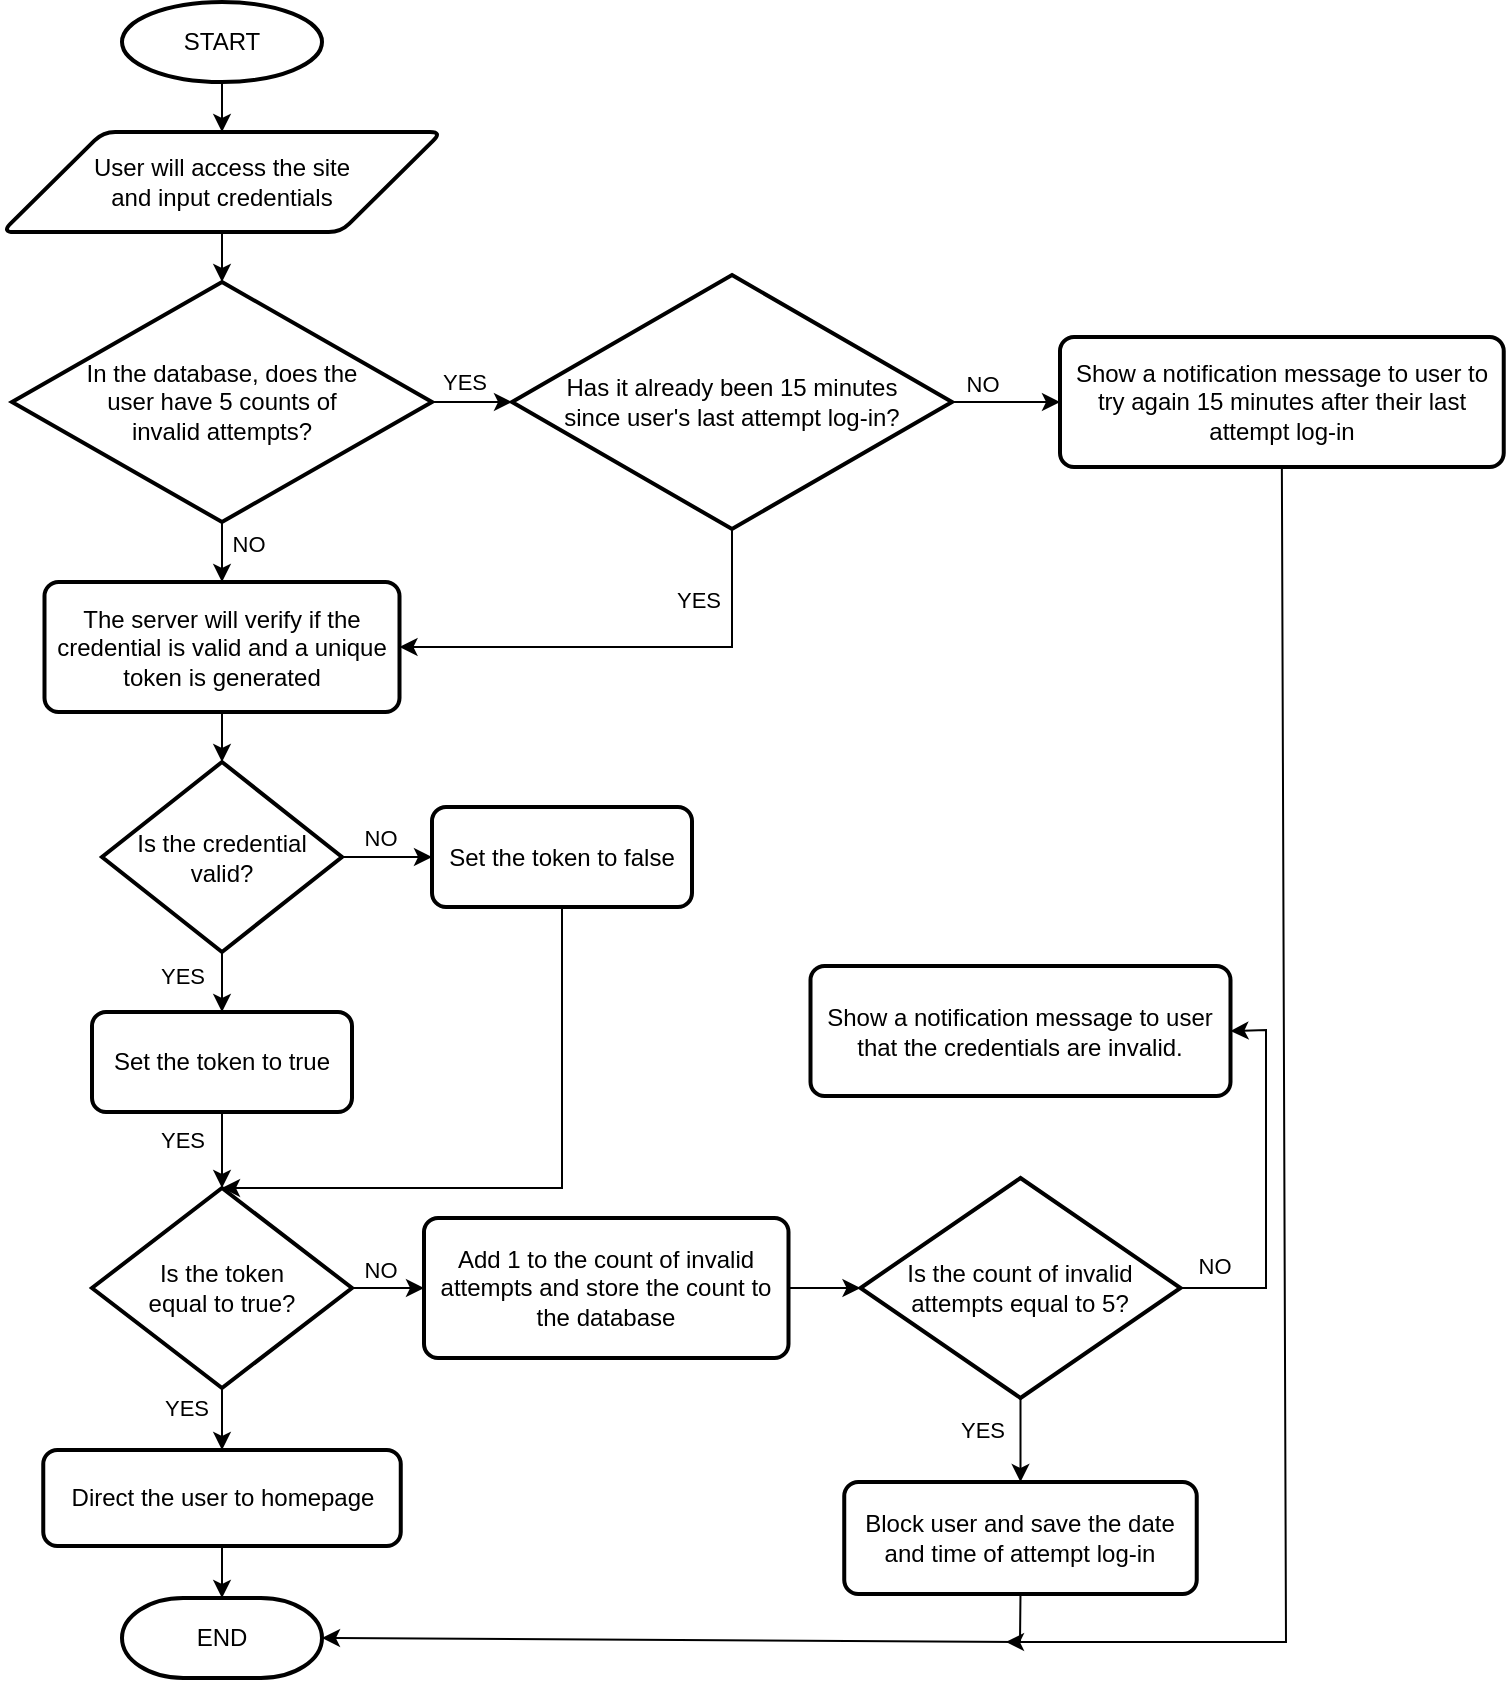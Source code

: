 <mxfile version="21.6.6" type="github">
  <diagram id="C5RBs43oDa-KdzZeNtuy" name="Page-1">
    <mxGraphModel dx="1588" dy="912" grid="1" gridSize="10" guides="1" tooltips="1" connect="1" arrows="1" fold="1" page="1" pageScale="1" pageWidth="827" pageHeight="1169" math="0" shadow="0">
      <root>
        <mxCell id="WIyWlLk6GJQsqaUBKTNV-0" />
        <mxCell id="WIyWlLk6GJQsqaUBKTNV-1" parent="WIyWlLk6GJQsqaUBKTNV-0" />
        <mxCell id="wUK2hvCSEohS9CfLM4ct-8" value="" style="endArrow=classic;html=1;rounded=0;exitX=0.5;exitY=1;exitDx=0;exitDy=0;entryX=0.5;entryY=0;entryDx=0;entryDy=0;" edge="1" parent="WIyWlLk6GJQsqaUBKTNV-1" target="wUK2hvCSEohS9CfLM4ct-32">
          <mxGeometry width="50" height="50" relative="1" as="geometry">
            <mxPoint x="158.0" y="110" as="sourcePoint" />
            <mxPoint x="158.0" y="135" as="targetPoint" />
          </mxGeometry>
        </mxCell>
        <mxCell id="wUK2hvCSEohS9CfLM4ct-11" value="" style="endArrow=classic;html=1;rounded=0;exitX=1;exitY=0.5;exitDx=0;exitDy=0;entryX=0;entryY=0.5;entryDx=0;entryDy=0;exitPerimeter=0;" edge="1" parent="WIyWlLk6GJQsqaUBKTNV-1" source="wUK2hvCSEohS9CfLM4ct-35" target="wUK2hvCSEohS9CfLM4ct-40">
          <mxGeometry width="50" height="50" relative="1" as="geometry">
            <mxPoint x="181.12" y="575" as="sourcePoint" />
            <mxPoint x="228.62" y="575" as="targetPoint" />
          </mxGeometry>
        </mxCell>
        <mxCell id="wUK2hvCSEohS9CfLM4ct-27" value="NO" style="edgeLabel;html=1;align=center;verticalAlign=middle;resizable=0;points=[];" vertex="1" connectable="0" parent="wUK2hvCSEohS9CfLM4ct-11">
          <mxGeometry x="0.366" relative="1" as="geometry">
            <mxPoint x="-12" y="-10" as="offset" />
          </mxGeometry>
        </mxCell>
        <mxCell id="wUK2hvCSEohS9CfLM4ct-15" value="" style="endArrow=classic;html=1;rounded=0;exitX=0.5;exitY=1;exitDx=0;exitDy=0;exitPerimeter=0;entryX=0.5;entryY=0;entryDx=0;entryDy=0;" edge="1" parent="WIyWlLk6GJQsqaUBKTNV-1" source="wUK2hvCSEohS9CfLM4ct-35" target="wUK2hvCSEohS9CfLM4ct-41">
          <mxGeometry width="50" height="50" relative="1" as="geometry">
            <mxPoint x="141.12" y="615" as="sourcePoint" />
            <mxPoint x="141" y="650" as="targetPoint" />
          </mxGeometry>
        </mxCell>
        <mxCell id="wUK2hvCSEohS9CfLM4ct-22" value="YES" style="edgeLabel;html=1;align=center;verticalAlign=middle;resizable=0;points=[];" vertex="1" connectable="0" parent="wUK2hvCSEohS9CfLM4ct-15">
          <mxGeometry x="-0.511" y="-1" relative="1" as="geometry">
            <mxPoint x="-19" y="4" as="offset" />
          </mxGeometry>
        </mxCell>
        <mxCell id="wUK2hvCSEohS9CfLM4ct-29" value="START" style="strokeWidth=2;html=1;shape=mxgraph.flowchart.start_1;whiteSpace=wrap;" vertex="1" parent="WIyWlLk6GJQsqaUBKTNV-1">
          <mxGeometry x="108" y="70" width="100" height="40" as="geometry" />
        </mxCell>
        <mxCell id="wUK2hvCSEohS9CfLM4ct-30" value="END" style="strokeWidth=2;html=1;shape=mxgraph.flowchart.terminator;whiteSpace=wrap;" vertex="1" parent="WIyWlLk6GJQsqaUBKTNV-1">
          <mxGeometry x="108.0" y="868" width="100" height="40" as="geometry" />
        </mxCell>
        <mxCell id="wUK2hvCSEohS9CfLM4ct-32" value="User will access the site&lt;br style=&quot;border-color: var(--border-color);&quot;&gt;and input credentials" style="shape=parallelogram;html=1;strokeWidth=2;perimeter=parallelogramPerimeter;whiteSpace=wrap;rounded=1;arcSize=12;size=0.23;" vertex="1" parent="WIyWlLk6GJQsqaUBKTNV-1">
          <mxGeometry x="48" y="135" width="220" height="50" as="geometry" />
        </mxCell>
        <mxCell id="wUK2hvCSEohS9CfLM4ct-34" value="The server will verify if the credential is valid and a unique token is generated" style="rounded=1;whiteSpace=wrap;html=1;absoluteArcSize=1;arcSize=14;strokeWidth=2;" vertex="1" parent="WIyWlLk6GJQsqaUBKTNV-1">
          <mxGeometry x="69.25" y="360" width="177.5" height="65" as="geometry" />
        </mxCell>
        <mxCell id="wUK2hvCSEohS9CfLM4ct-35" value="Is the credential valid?" style="strokeWidth=2;html=1;shape=mxgraph.flowchart.decision;whiteSpace=wrap;" vertex="1" parent="WIyWlLk6GJQsqaUBKTNV-1">
          <mxGeometry x="98" y="450" width="120" height="95" as="geometry" />
        </mxCell>
        <mxCell id="wUK2hvCSEohS9CfLM4ct-37" value="Is the token &lt;br&gt;equal to true?" style="strokeWidth=2;html=1;shape=mxgraph.flowchart.decision;whiteSpace=wrap;" vertex="1" parent="WIyWlLk6GJQsqaUBKTNV-1">
          <mxGeometry x="93" y="663" width="130" height="100" as="geometry" />
        </mxCell>
        <mxCell id="wUK2hvCSEohS9CfLM4ct-38" value="Direct the user to homepage" style="rounded=1;whiteSpace=wrap;html=1;absoluteArcSize=1;arcSize=14;strokeWidth=2;" vertex="1" parent="WIyWlLk6GJQsqaUBKTNV-1">
          <mxGeometry x="68.63" y="794" width="178.75" height="48" as="geometry" />
        </mxCell>
        <mxCell id="wUK2hvCSEohS9CfLM4ct-39" value="Add 1 to the count of invalid attempts and store the count to the database" style="rounded=1;whiteSpace=wrap;html=1;absoluteArcSize=1;arcSize=14;strokeWidth=2;" vertex="1" parent="WIyWlLk6GJQsqaUBKTNV-1">
          <mxGeometry x="259" y="678" width="182.25" height="70" as="geometry" />
        </mxCell>
        <mxCell id="wUK2hvCSEohS9CfLM4ct-40" value="Set the token to false" style="rounded=1;whiteSpace=wrap;html=1;absoluteArcSize=1;arcSize=14;strokeWidth=2;" vertex="1" parent="WIyWlLk6GJQsqaUBKTNV-1">
          <mxGeometry x="263" y="472.5" width="130" height="50" as="geometry" />
        </mxCell>
        <mxCell id="wUK2hvCSEohS9CfLM4ct-41" value="Set the token to true" style="rounded=1;whiteSpace=wrap;html=1;absoluteArcSize=1;arcSize=14;strokeWidth=2;" vertex="1" parent="WIyWlLk6GJQsqaUBKTNV-1">
          <mxGeometry x="93" y="575" width="130" height="50" as="geometry" />
        </mxCell>
        <mxCell id="wUK2hvCSEohS9CfLM4ct-42" value="Is the count of invalid attempts equal to 5?" style="strokeWidth=2;html=1;shape=mxgraph.flowchart.decision;whiteSpace=wrap;" vertex="1" parent="WIyWlLk6GJQsqaUBKTNV-1">
          <mxGeometry x="477.25" y="658" width="160" height="110" as="geometry" />
        </mxCell>
        <mxCell id="wUK2hvCSEohS9CfLM4ct-43" value="Block user and save the date and time of attempt log-in" style="rounded=1;whiteSpace=wrap;html=1;absoluteArcSize=1;arcSize=14;strokeWidth=2;" vertex="1" parent="WIyWlLk6GJQsqaUBKTNV-1">
          <mxGeometry x="469.12" y="810" width="176.25" height="56" as="geometry" />
        </mxCell>
        <mxCell id="wUK2hvCSEohS9CfLM4ct-46" value="In the database, does the &lt;br&gt;user have 5 counts of &lt;br&gt;invalid attempts?" style="strokeWidth=2;html=1;shape=mxgraph.flowchart.decision;whiteSpace=wrap;" vertex="1" parent="WIyWlLk6GJQsqaUBKTNV-1">
          <mxGeometry x="53" y="210" width="210" height="120" as="geometry" />
        </mxCell>
        <mxCell id="wUK2hvCSEohS9CfLM4ct-60" value="" style="edgeStyle=orthogonalEdgeStyle;rounded=0;orthogonalLoop=1;jettySize=auto;html=1;" edge="1" parent="WIyWlLk6GJQsqaUBKTNV-1" source="wUK2hvCSEohS9CfLM4ct-49">
          <mxGeometry relative="1" as="geometry">
            <mxPoint x="246.75" y="392.5" as="targetPoint" />
            <Array as="points">
              <mxPoint x="413" y="393" />
            </Array>
          </mxGeometry>
        </mxCell>
        <mxCell id="wUK2hvCSEohS9CfLM4ct-72" value="YES" style="edgeLabel;html=1;align=center;verticalAlign=middle;resizable=0;points=[];" vertex="1" connectable="0" parent="wUK2hvCSEohS9CfLM4ct-60">
          <mxGeometry x="-0.684" relative="1" as="geometry">
            <mxPoint x="-17" as="offset" />
          </mxGeometry>
        </mxCell>
        <mxCell id="wUK2hvCSEohS9CfLM4ct-49" value="Has it already been 15 minutes &lt;br&gt;since user&#39;s last attempt log-in?" style="strokeWidth=2;html=1;shape=mxgraph.flowchart.decision;whiteSpace=wrap;" vertex="1" parent="WIyWlLk6GJQsqaUBKTNV-1">
          <mxGeometry x="303" y="206.5" width="220" height="127" as="geometry" />
        </mxCell>
        <mxCell id="wUK2hvCSEohS9CfLM4ct-50" value="" style="endArrow=classic;html=1;rounded=0;exitX=0.5;exitY=1;exitDx=0;exitDy=0;entryX=0.5;entryY=0;entryDx=0;entryDy=0;entryPerimeter=0;" edge="1" parent="WIyWlLk6GJQsqaUBKTNV-1" source="wUK2hvCSEohS9CfLM4ct-32" target="wUK2hvCSEohS9CfLM4ct-46">
          <mxGeometry width="50" height="50" relative="1" as="geometry">
            <mxPoint x="198" y="210" as="sourcePoint" />
            <mxPoint x="248" y="160" as="targetPoint" />
          </mxGeometry>
        </mxCell>
        <mxCell id="wUK2hvCSEohS9CfLM4ct-51" value="" style="endArrow=classic;html=1;rounded=0;exitX=1;exitY=0.5;exitDx=0;exitDy=0;exitPerimeter=0;entryX=0;entryY=0.5;entryDx=0;entryDy=0;entryPerimeter=0;" edge="1" parent="WIyWlLk6GJQsqaUBKTNV-1" source="wUK2hvCSEohS9CfLM4ct-46" target="wUK2hvCSEohS9CfLM4ct-49">
          <mxGeometry width="50" height="50" relative="1" as="geometry">
            <mxPoint x="208" y="270" as="sourcePoint" />
            <mxPoint x="293" y="270" as="targetPoint" />
          </mxGeometry>
        </mxCell>
        <mxCell id="wUK2hvCSEohS9CfLM4ct-52" value="YES" style="edgeLabel;html=1;align=center;verticalAlign=middle;resizable=0;points=[];" vertex="1" connectable="0" parent="wUK2hvCSEohS9CfLM4ct-51">
          <mxGeometry x="0.522" relative="1" as="geometry">
            <mxPoint x="-15" y="-10" as="offset" />
          </mxGeometry>
        </mxCell>
        <mxCell id="wUK2hvCSEohS9CfLM4ct-53" value="" style="endArrow=classic;html=1;rounded=0;exitX=0.5;exitY=1;exitDx=0;exitDy=0;exitPerimeter=0;entryX=0.5;entryY=0;entryDx=0;entryDy=0;" edge="1" parent="WIyWlLk6GJQsqaUBKTNV-1" source="wUK2hvCSEohS9CfLM4ct-46" target="wUK2hvCSEohS9CfLM4ct-34">
          <mxGeometry width="50" height="50" relative="1" as="geometry">
            <mxPoint x="268" y="400" as="sourcePoint" />
            <mxPoint x="318" y="350" as="targetPoint" />
          </mxGeometry>
        </mxCell>
        <mxCell id="wUK2hvCSEohS9CfLM4ct-55" value="NO" style="edgeLabel;html=1;align=center;verticalAlign=middle;resizable=0;points=[];" vertex="1" connectable="0" parent="wUK2hvCSEohS9CfLM4ct-53">
          <mxGeometry x="0.307" y="-1" relative="1" as="geometry">
            <mxPoint x="14" y="-9" as="offset" />
          </mxGeometry>
        </mxCell>
        <mxCell id="wUK2hvCSEohS9CfLM4ct-62" value="Show a notification message to user to try again 15 minutes after their last attempt log-in" style="rounded=1;whiteSpace=wrap;html=1;absoluteArcSize=1;arcSize=14;strokeWidth=2;" vertex="1" parent="WIyWlLk6GJQsqaUBKTNV-1">
          <mxGeometry x="577" y="237.5" width="221.87" height="65" as="geometry" />
        </mxCell>
        <mxCell id="wUK2hvCSEohS9CfLM4ct-63" value="" style="endArrow=classic;html=1;rounded=0;exitX=1;exitY=0.5;exitDx=0;exitDy=0;exitPerimeter=0;entryX=0;entryY=0.5;entryDx=0;entryDy=0;" edge="1" parent="WIyWlLk6GJQsqaUBKTNV-1" source="wUK2hvCSEohS9CfLM4ct-49" target="wUK2hvCSEohS9CfLM4ct-62">
          <mxGeometry width="50" height="50" relative="1" as="geometry">
            <mxPoint x="338" y="370" as="sourcePoint" />
            <mxPoint x="388" y="320" as="targetPoint" />
          </mxGeometry>
        </mxCell>
        <mxCell id="wUK2hvCSEohS9CfLM4ct-64" value="NO" style="edgeLabel;html=1;align=center;verticalAlign=middle;resizable=0;points=[];" vertex="1" connectable="0" parent="WIyWlLk6GJQsqaUBKTNV-1">
          <mxGeometry x="187" y="349" as="geometry">
            <mxPoint x="351" y="-88" as="offset" />
          </mxGeometry>
        </mxCell>
        <mxCell id="wUK2hvCSEohS9CfLM4ct-67" value="" style="endArrow=classic;html=1;rounded=0;exitX=0.5;exitY=1;exitDx=0;exitDy=0;" edge="1" parent="WIyWlLk6GJQsqaUBKTNV-1" source="wUK2hvCSEohS9CfLM4ct-34" target="wUK2hvCSEohS9CfLM4ct-35">
          <mxGeometry width="50" height="50" relative="1" as="geometry">
            <mxPoint x="350" y="590" as="sourcePoint" />
            <mxPoint x="400" y="540" as="targetPoint" />
          </mxGeometry>
        </mxCell>
        <mxCell id="wUK2hvCSEohS9CfLM4ct-70" value="" style="endArrow=classic;html=1;rounded=0;exitX=0.5;exitY=1;exitDx=0;exitDy=0;entryX=0.5;entryY=0;entryDx=0;entryDy=0;entryPerimeter=0;" edge="1" parent="WIyWlLk6GJQsqaUBKTNV-1" source="wUK2hvCSEohS9CfLM4ct-41" target="wUK2hvCSEohS9CfLM4ct-37">
          <mxGeometry width="50" height="50" relative="1" as="geometry">
            <mxPoint x="196.51" y="650" as="sourcePoint" />
            <mxPoint x="196.51" y="680" as="targetPoint" />
          </mxGeometry>
        </mxCell>
        <mxCell id="wUK2hvCSEohS9CfLM4ct-71" value="YES" style="edgeLabel;html=1;align=center;verticalAlign=middle;resizable=0;points=[];" vertex="1" connectable="0" parent="wUK2hvCSEohS9CfLM4ct-70">
          <mxGeometry x="-0.511" y="-1" relative="1" as="geometry">
            <mxPoint x="-19" y="4" as="offset" />
          </mxGeometry>
        </mxCell>
        <mxCell id="wUK2hvCSEohS9CfLM4ct-75" value="" style="endArrow=classic;html=1;rounded=0;exitX=0.5;exitY=1;exitDx=0;exitDy=0;entryX=0.5;entryY=0;entryDx=0;entryDy=0;entryPerimeter=0;" edge="1" parent="WIyWlLk6GJQsqaUBKTNV-1" source="wUK2hvCSEohS9CfLM4ct-40" target="wUK2hvCSEohS9CfLM4ct-37">
          <mxGeometry width="50" height="50" relative="1" as="geometry">
            <mxPoint x="150" y="710" as="sourcePoint" />
            <mxPoint x="180" y="650" as="targetPoint" />
            <Array as="points">
              <mxPoint x="328" y="663" />
            </Array>
          </mxGeometry>
        </mxCell>
        <mxCell id="wUK2hvCSEohS9CfLM4ct-76" value="" style="endArrow=classic;html=1;rounded=0;exitX=0.5;exitY=1;exitDx=0;exitDy=0;exitPerimeter=0;entryX=0.5;entryY=0;entryDx=0;entryDy=0;" edge="1" parent="WIyWlLk6GJQsqaUBKTNV-1" source="wUK2hvCSEohS9CfLM4ct-37" target="wUK2hvCSEohS9CfLM4ct-38">
          <mxGeometry width="50" height="50" relative="1" as="geometry">
            <mxPoint x="380" y="790" as="sourcePoint" />
            <mxPoint x="430" y="740" as="targetPoint" />
          </mxGeometry>
        </mxCell>
        <mxCell id="wUK2hvCSEohS9CfLM4ct-81" value="YES" style="edgeLabel;html=1;align=center;verticalAlign=middle;resizable=0;points=[];" vertex="1" connectable="0" parent="wUK2hvCSEohS9CfLM4ct-76">
          <mxGeometry x="-0.376" y="-1" relative="1" as="geometry">
            <mxPoint x="-17" as="offset" />
          </mxGeometry>
        </mxCell>
        <mxCell id="wUK2hvCSEohS9CfLM4ct-78" value="" style="endArrow=classic;html=1;rounded=0;exitX=0.5;exitY=1;exitDx=0;exitDy=0;entryX=0.5;entryY=0;entryDx=0;entryDy=0;entryPerimeter=0;" edge="1" parent="WIyWlLk6GJQsqaUBKTNV-1" source="wUK2hvCSEohS9CfLM4ct-38" target="wUK2hvCSEohS9CfLM4ct-30">
          <mxGeometry width="50" height="50" relative="1" as="geometry">
            <mxPoint x="187" y="868" as="sourcePoint" />
            <mxPoint x="237" y="818" as="targetPoint" />
          </mxGeometry>
        </mxCell>
        <mxCell id="wUK2hvCSEohS9CfLM4ct-79" value="" style="endArrow=classic;html=1;rounded=0;exitX=1;exitY=0.5;exitDx=0;exitDy=0;exitPerimeter=0;entryX=0;entryY=0.5;entryDx=0;entryDy=0;" edge="1" parent="WIyWlLk6GJQsqaUBKTNV-1" source="wUK2hvCSEohS9CfLM4ct-37" target="wUK2hvCSEohS9CfLM4ct-39">
          <mxGeometry width="50" height="50" relative="1" as="geometry">
            <mxPoint x="350" y="750" as="sourcePoint" />
            <mxPoint x="400" y="700" as="targetPoint" />
          </mxGeometry>
        </mxCell>
        <mxCell id="wUK2hvCSEohS9CfLM4ct-80" value="NO" style="edgeLabel;html=1;align=center;verticalAlign=middle;resizable=0;points=[];" vertex="1" connectable="0" parent="wUK2hvCSEohS9CfLM4ct-79">
          <mxGeometry x="0.68" relative="1" as="geometry">
            <mxPoint x="-16" y="-9" as="offset" />
          </mxGeometry>
        </mxCell>
        <mxCell id="wUK2hvCSEohS9CfLM4ct-82" value="" style="endArrow=classic;html=1;rounded=0;exitX=1;exitY=0.5;exitDx=0;exitDy=0;entryX=0;entryY=0.5;entryDx=0;entryDy=0;entryPerimeter=0;" edge="1" parent="WIyWlLk6GJQsqaUBKTNV-1" source="wUK2hvCSEohS9CfLM4ct-39" target="wUK2hvCSEohS9CfLM4ct-42">
          <mxGeometry width="50" height="50" relative="1" as="geometry">
            <mxPoint x="270" y="820" as="sourcePoint" />
            <mxPoint x="320" y="770" as="targetPoint" />
          </mxGeometry>
        </mxCell>
        <mxCell id="wUK2hvCSEohS9CfLM4ct-83" value="" style="endArrow=classic;html=1;rounded=0;exitX=0.5;exitY=1;exitDx=0;exitDy=0;exitPerimeter=0;entryX=0.5;entryY=0;entryDx=0;entryDy=0;" edge="1" parent="WIyWlLk6GJQsqaUBKTNV-1" source="wUK2hvCSEohS9CfLM4ct-42" target="wUK2hvCSEohS9CfLM4ct-43">
          <mxGeometry width="50" height="50" relative="1" as="geometry">
            <mxPoint x="330" y="870" as="sourcePoint" />
            <mxPoint x="380" y="820" as="targetPoint" />
          </mxGeometry>
        </mxCell>
        <mxCell id="wUK2hvCSEohS9CfLM4ct-84" value="YES" style="edgeLabel;html=1;align=center;verticalAlign=middle;resizable=0;points=[];" vertex="1" connectable="0" parent="wUK2hvCSEohS9CfLM4ct-83">
          <mxGeometry x="-0.205" relative="1" as="geometry">
            <mxPoint x="-19" y="-1" as="offset" />
          </mxGeometry>
        </mxCell>
        <mxCell id="wUK2hvCSEohS9CfLM4ct-85" value="" style="endArrow=classic;html=1;rounded=0;exitX=0.5;exitY=1;exitDx=0;exitDy=0;entryX=1;entryY=0.5;entryDx=0;entryDy=0;entryPerimeter=0;" edge="1" parent="WIyWlLk6GJQsqaUBKTNV-1" source="wUK2hvCSEohS9CfLM4ct-43" target="wUK2hvCSEohS9CfLM4ct-30">
          <mxGeometry width="50" height="50" relative="1" as="geometry">
            <mxPoint x="330" y="790" as="sourcePoint" />
            <mxPoint x="380" y="740" as="targetPoint" />
            <Array as="points">
              <mxPoint x="557" y="890" />
            </Array>
          </mxGeometry>
        </mxCell>
        <mxCell id="wUK2hvCSEohS9CfLM4ct-86" value="" style="endArrow=classic;html=1;rounded=0;exitX=0.5;exitY=1;exitDx=0;exitDy=0;" edge="1" parent="WIyWlLk6GJQsqaUBKTNV-1" source="wUK2hvCSEohS9CfLM4ct-62">
          <mxGeometry width="50" height="50" relative="1" as="geometry">
            <mxPoint x="670.935" y="302.5" as="sourcePoint" />
            <mxPoint x="550" y="890" as="targetPoint" />
            <Array as="points">
              <mxPoint x="690" y="890" />
            </Array>
          </mxGeometry>
        </mxCell>
        <mxCell id="wUK2hvCSEohS9CfLM4ct-87" value="Show a notification message to user that the credentials are invalid." style="rounded=1;whiteSpace=wrap;html=1;absoluteArcSize=1;arcSize=14;strokeWidth=2;" vertex="1" parent="WIyWlLk6GJQsqaUBKTNV-1">
          <mxGeometry x="452.25" y="552" width="210" height="65" as="geometry" />
        </mxCell>
        <mxCell id="wUK2hvCSEohS9CfLM4ct-89" value="" style="endArrow=classic;html=1;rounded=0;exitX=1;exitY=0.5;exitDx=0;exitDy=0;exitPerimeter=0;entryX=1;entryY=0.5;entryDx=0;entryDy=0;" edge="1" parent="WIyWlLk6GJQsqaUBKTNV-1" source="wUK2hvCSEohS9CfLM4ct-42" target="wUK2hvCSEohS9CfLM4ct-87">
          <mxGeometry width="50" height="50" relative="1" as="geometry">
            <mxPoint x="430" y="670" as="sourcePoint" />
            <mxPoint x="480" y="620" as="targetPoint" />
            <Array as="points">
              <mxPoint x="680" y="713" />
              <mxPoint x="680" y="584" />
            </Array>
          </mxGeometry>
        </mxCell>
        <mxCell id="wUK2hvCSEohS9CfLM4ct-90" value="NO" style="edgeLabel;html=1;align=center;verticalAlign=middle;resizable=0;points=[];" vertex="1" connectable="0" parent="wUK2hvCSEohS9CfLM4ct-89">
          <mxGeometry x="0.042" relative="1" as="geometry">
            <mxPoint x="-26" y="44" as="offset" />
          </mxGeometry>
        </mxCell>
        <mxCell id="wUK2hvCSEohS9CfLM4ct-91" style="edgeStyle=orthogonalEdgeStyle;rounded=0;orthogonalLoop=1;jettySize=auto;html=1;exitX=0.5;exitY=1;exitDx=0;exitDy=0;" edge="1" parent="WIyWlLk6GJQsqaUBKTNV-1" source="wUK2hvCSEohS9CfLM4ct-87" target="wUK2hvCSEohS9CfLM4ct-87">
          <mxGeometry relative="1" as="geometry" />
        </mxCell>
      </root>
    </mxGraphModel>
  </diagram>
</mxfile>
